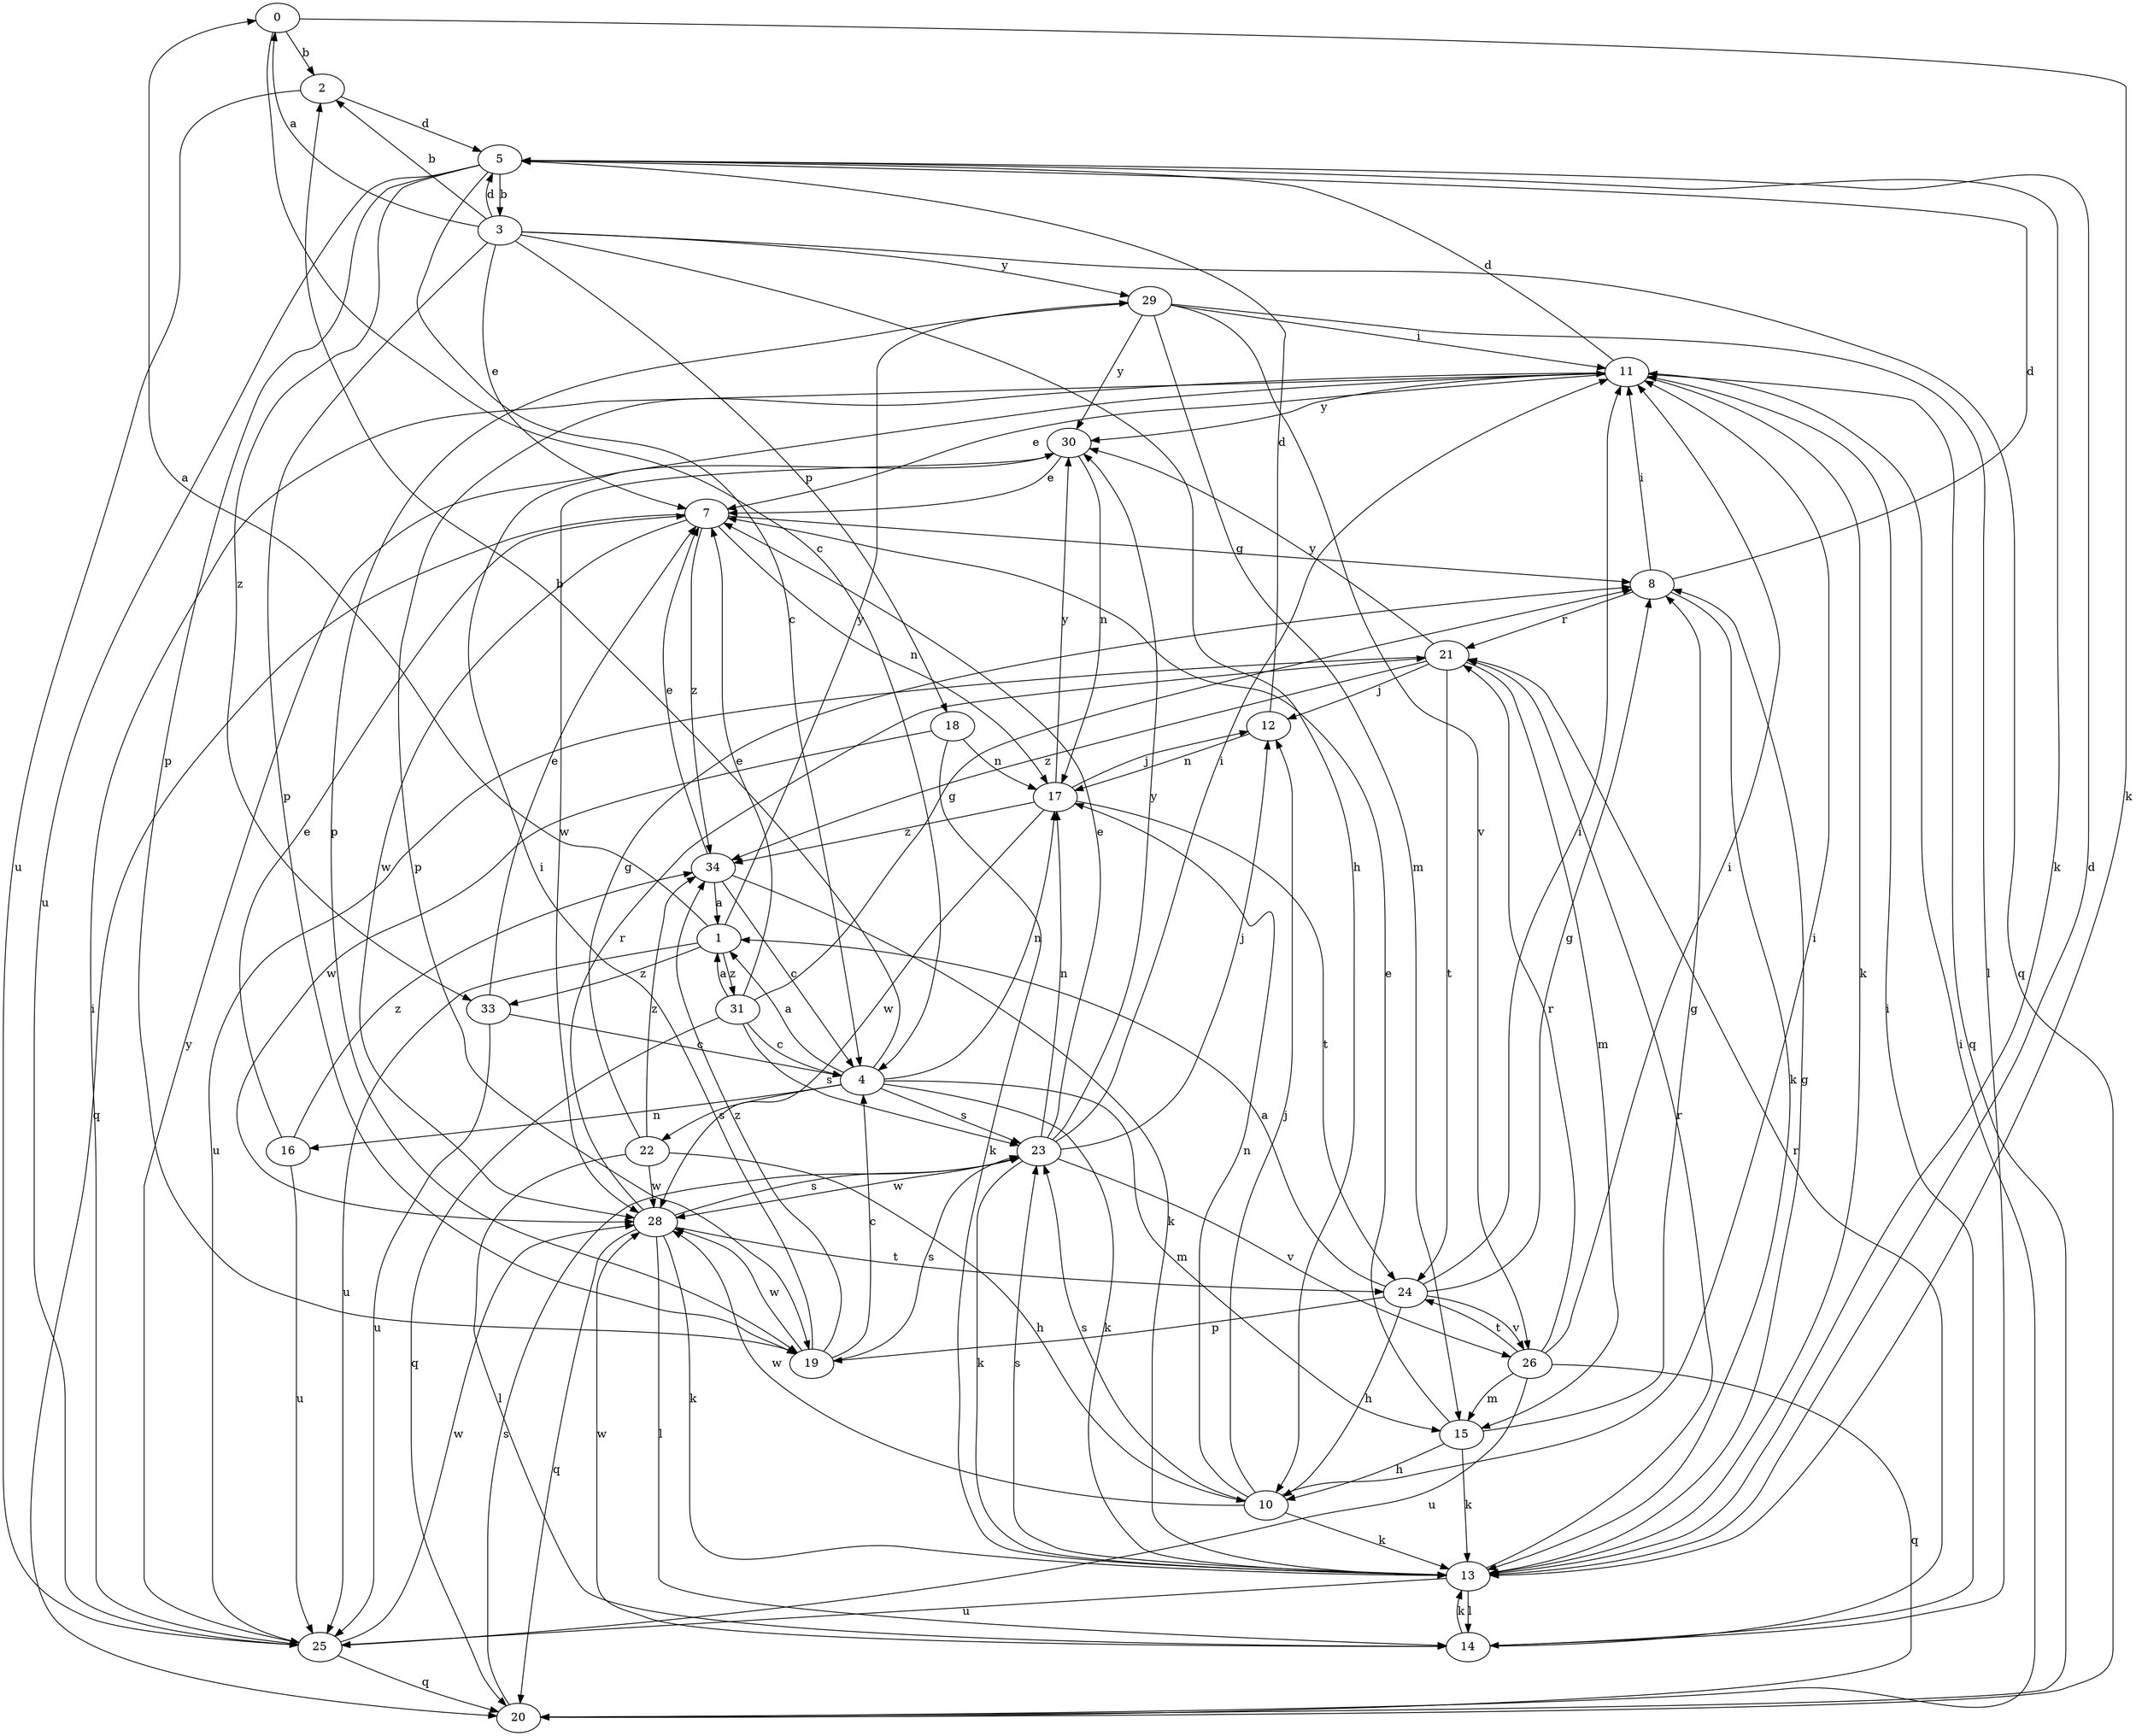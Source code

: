 strict digraph  {
0;
1;
2;
3;
4;
5;
7;
8;
10;
11;
12;
13;
14;
15;
16;
17;
18;
19;
20;
21;
22;
23;
24;
25;
26;
28;
29;
30;
31;
33;
34;
0 -> 2  [label=b];
0 -> 4  [label=c];
0 -> 13  [label=k];
1 -> 0  [label=a];
1 -> 25  [label=u];
1 -> 29  [label=y];
1 -> 31  [label=z];
1 -> 33  [label=z];
2 -> 5  [label=d];
2 -> 25  [label=u];
3 -> 0  [label=a];
3 -> 2  [label=b];
3 -> 5  [label=d];
3 -> 7  [label=e];
3 -> 10  [label=h];
3 -> 18  [label=p];
3 -> 19  [label=p];
3 -> 20  [label=q];
3 -> 29  [label=y];
4 -> 1  [label=a];
4 -> 2  [label=b];
4 -> 13  [label=k];
4 -> 15  [label=m];
4 -> 16  [label=n];
4 -> 17  [label=n];
4 -> 22  [label=s];
4 -> 23  [label=s];
5 -> 3  [label=b];
5 -> 4  [label=c];
5 -> 13  [label=k];
5 -> 19  [label=p];
5 -> 25  [label=u];
5 -> 33  [label=z];
7 -> 8  [label=g];
7 -> 17  [label=n];
7 -> 20  [label=q];
7 -> 28  [label=w];
7 -> 34  [label=z];
8 -> 5  [label=d];
8 -> 11  [label=i];
8 -> 13  [label=k];
8 -> 21  [label=r];
10 -> 11  [label=i];
10 -> 12  [label=j];
10 -> 13  [label=k];
10 -> 17  [label=n];
10 -> 23  [label=s];
10 -> 28  [label=w];
11 -> 5  [label=d];
11 -> 7  [label=e];
11 -> 13  [label=k];
11 -> 19  [label=p];
11 -> 20  [label=q];
11 -> 30  [label=y];
12 -> 5  [label=d];
12 -> 17  [label=n];
13 -> 5  [label=d];
13 -> 8  [label=g];
13 -> 14  [label=l];
13 -> 21  [label=r];
13 -> 23  [label=s];
13 -> 25  [label=u];
14 -> 11  [label=i];
14 -> 13  [label=k];
14 -> 21  [label=r];
14 -> 28  [label=w];
15 -> 7  [label=e];
15 -> 8  [label=g];
15 -> 10  [label=h];
15 -> 13  [label=k];
16 -> 7  [label=e];
16 -> 25  [label=u];
16 -> 34  [label=z];
17 -> 12  [label=j];
17 -> 24  [label=t];
17 -> 28  [label=w];
17 -> 30  [label=y];
17 -> 34  [label=z];
18 -> 13  [label=k];
18 -> 17  [label=n];
18 -> 28  [label=w];
19 -> 4  [label=c];
19 -> 11  [label=i];
19 -> 23  [label=s];
19 -> 28  [label=w];
19 -> 34  [label=z];
20 -> 11  [label=i];
20 -> 23  [label=s];
21 -> 12  [label=j];
21 -> 15  [label=m];
21 -> 24  [label=t];
21 -> 25  [label=u];
21 -> 30  [label=y];
21 -> 34  [label=z];
22 -> 8  [label=g];
22 -> 10  [label=h];
22 -> 14  [label=l];
22 -> 28  [label=w];
22 -> 34  [label=z];
23 -> 7  [label=e];
23 -> 11  [label=i];
23 -> 12  [label=j];
23 -> 13  [label=k];
23 -> 17  [label=n];
23 -> 26  [label=v];
23 -> 28  [label=w];
23 -> 30  [label=y];
24 -> 1  [label=a];
24 -> 8  [label=g];
24 -> 10  [label=h];
24 -> 11  [label=i];
24 -> 19  [label=p];
24 -> 26  [label=v];
25 -> 11  [label=i];
25 -> 20  [label=q];
25 -> 28  [label=w];
25 -> 30  [label=y];
26 -> 11  [label=i];
26 -> 15  [label=m];
26 -> 20  [label=q];
26 -> 21  [label=r];
26 -> 24  [label=t];
26 -> 25  [label=u];
28 -> 13  [label=k];
28 -> 14  [label=l];
28 -> 20  [label=q];
28 -> 21  [label=r];
28 -> 23  [label=s];
28 -> 24  [label=t];
29 -> 11  [label=i];
29 -> 14  [label=l];
29 -> 15  [label=m];
29 -> 19  [label=p];
29 -> 26  [label=v];
29 -> 30  [label=y];
30 -> 7  [label=e];
30 -> 17  [label=n];
30 -> 28  [label=w];
31 -> 1  [label=a];
31 -> 4  [label=c];
31 -> 7  [label=e];
31 -> 8  [label=g];
31 -> 20  [label=q];
31 -> 23  [label=s];
33 -> 4  [label=c];
33 -> 7  [label=e];
33 -> 25  [label=u];
34 -> 1  [label=a];
34 -> 4  [label=c];
34 -> 7  [label=e];
34 -> 13  [label=k];
}

